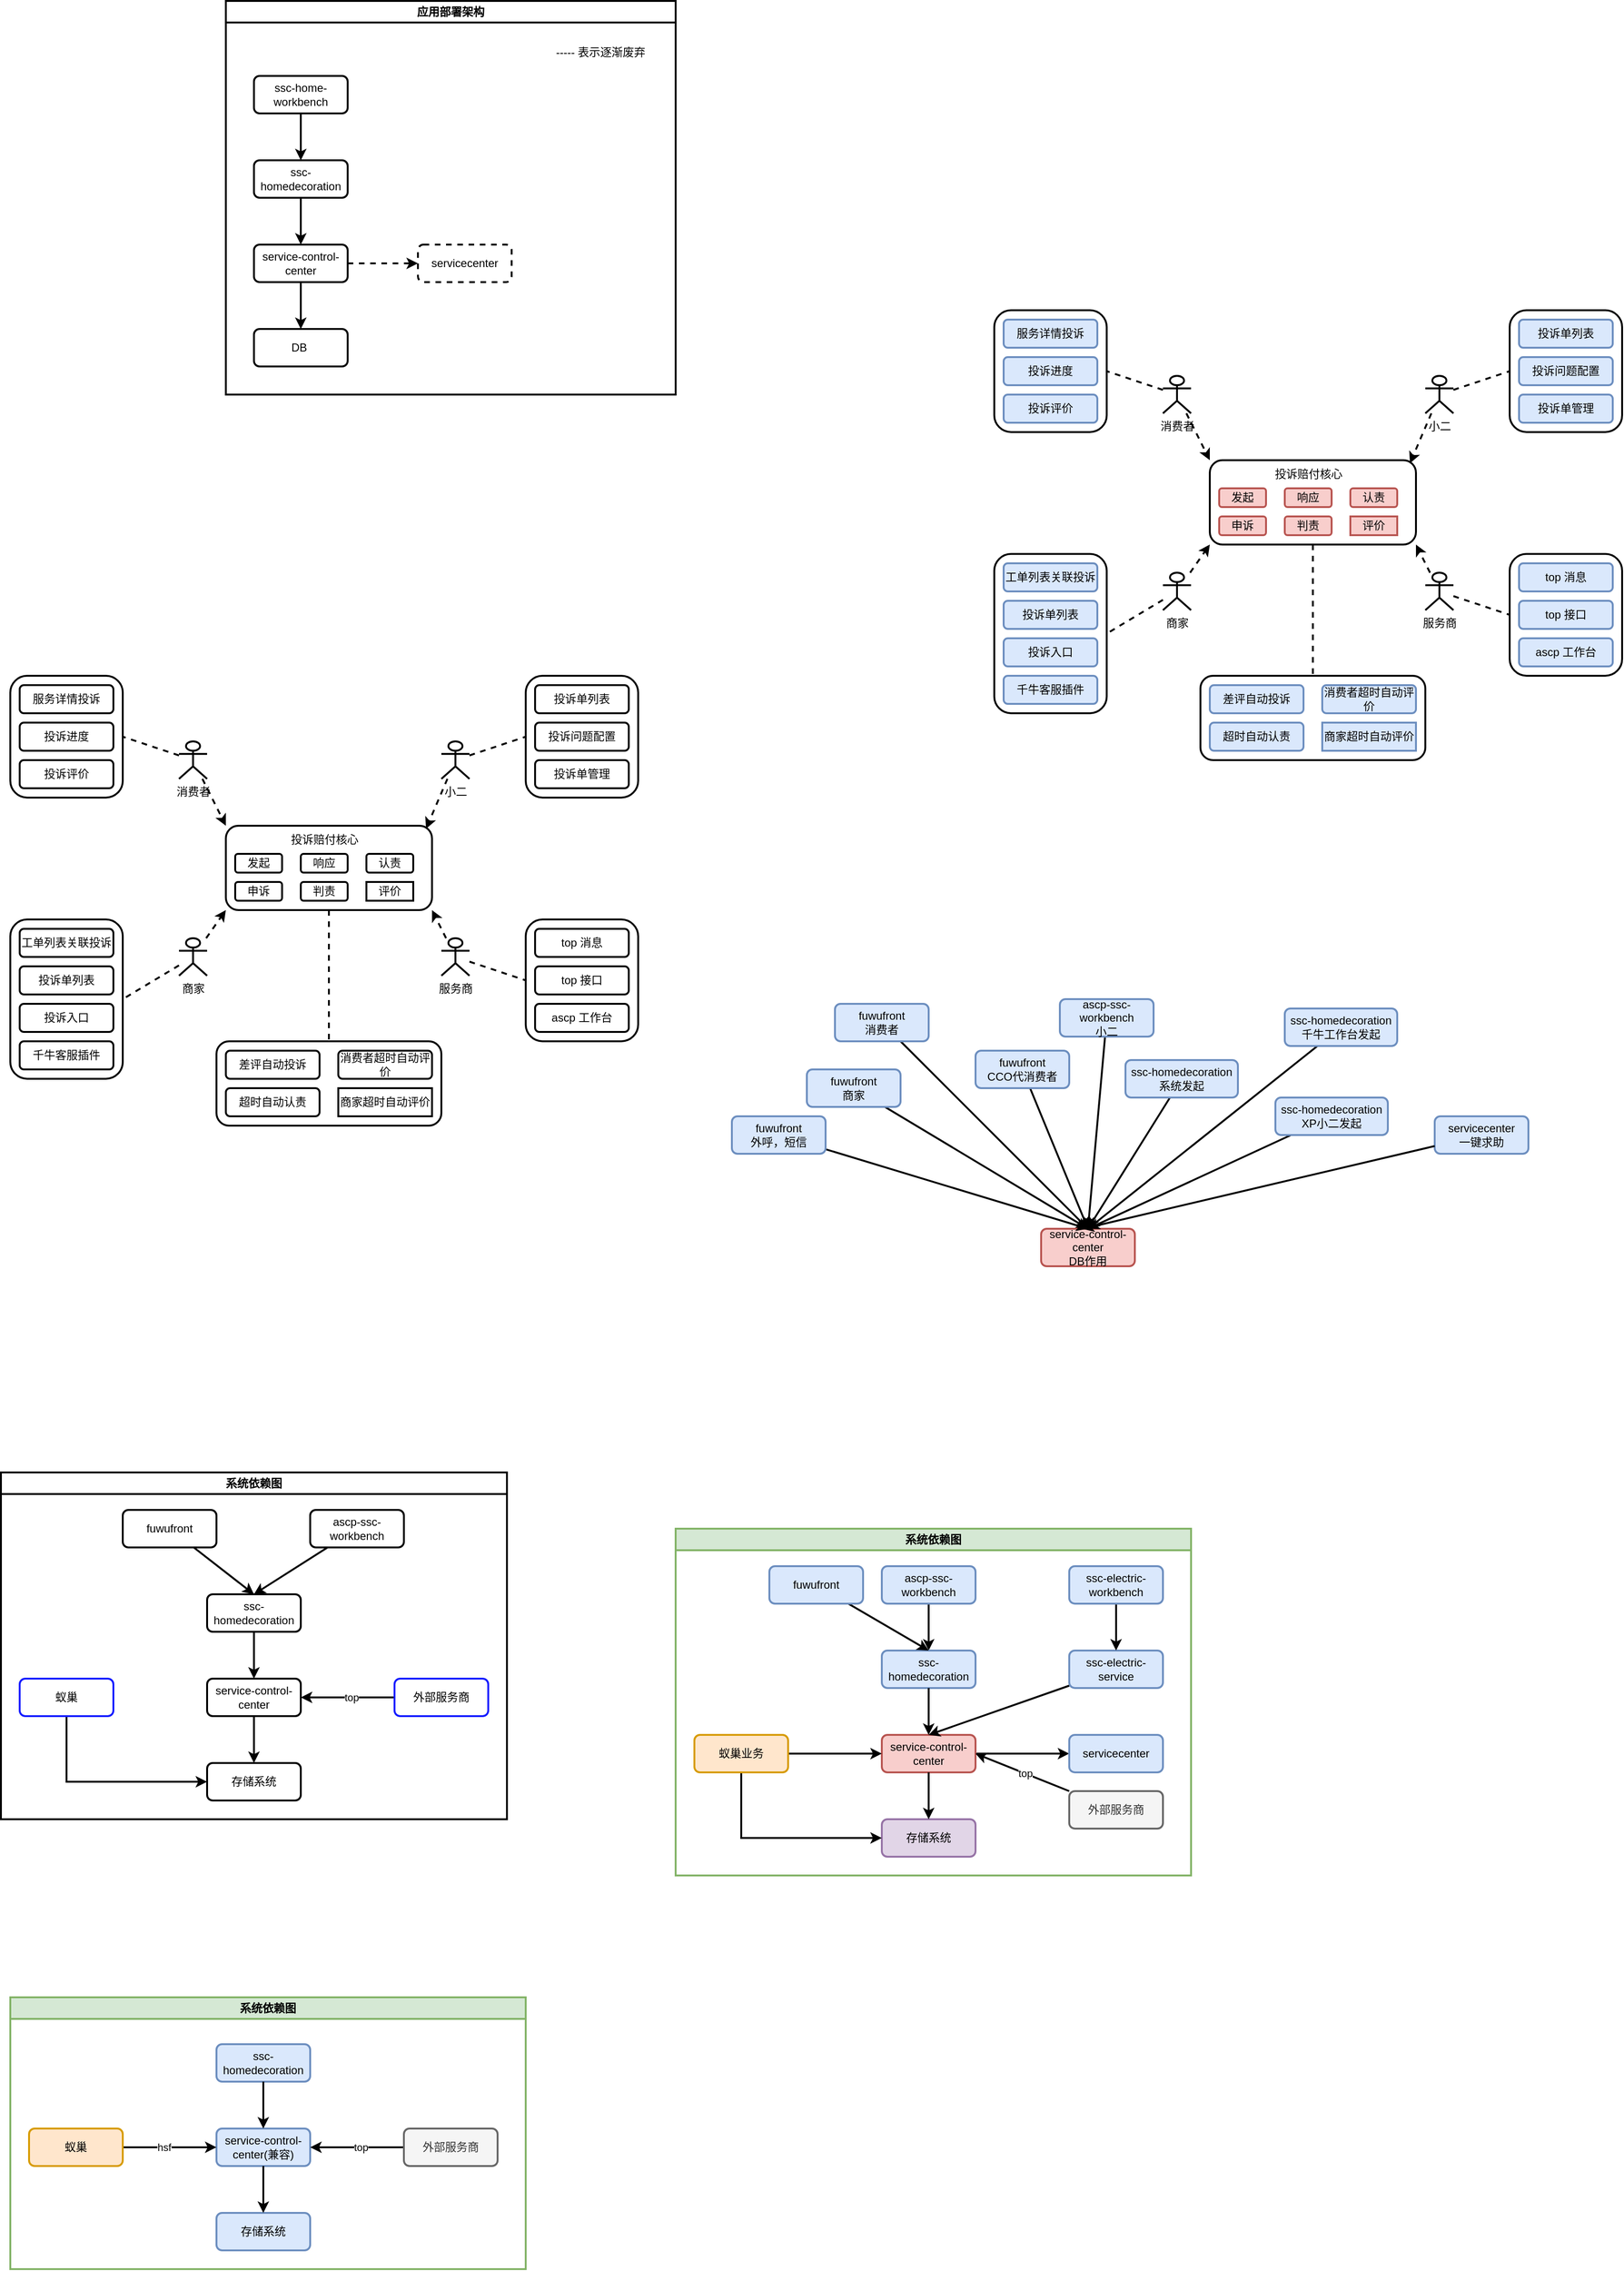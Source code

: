 <mxfile version="25.0.2">
  <diagram name="第 1 页" id="EOhsosSodKeCFRmTkLQm">
    <mxGraphModel dx="1080" dy="782" grid="1" gridSize="10" guides="1" tooltips="1" connect="1" arrows="1" fold="1" page="1" pageScale="1" pageWidth="4000" pageHeight="20000" math="0" shadow="0">
      <root>
        <mxCell id="0" />
        <mxCell id="1" parent="0" />
        <mxCell id="FLx7aFaUF3Uu00O6tHU3-2" value="应用部署架构" style="swimlane;whiteSpace=wrap;html=1;strokeWidth=2;" parent="1" vertex="1">
          <mxGeometry x="370" y="160" width="480" height="420" as="geometry" />
        </mxCell>
        <mxCell id="FLx7aFaUF3Uu00O6tHU3-4" style="edgeStyle=orthogonalEdgeStyle;rounded=0;orthogonalLoop=1;jettySize=auto;html=1;entryX=0.5;entryY=0;entryDx=0;entryDy=0;strokeWidth=2;" parent="FLx7aFaUF3Uu00O6tHU3-2" source="FLx7aFaUF3Uu00O6tHU3-1" target="FLx7aFaUF3Uu00O6tHU3-3" edge="1">
          <mxGeometry relative="1" as="geometry" />
        </mxCell>
        <mxCell id="FLx7aFaUF3Uu00O6tHU3-1" value="ssc-home-workbench" style="rounded=1;whiteSpace=wrap;html=1;strokeWidth=2;" parent="FLx7aFaUF3Uu00O6tHU3-2" vertex="1">
          <mxGeometry x="30" y="80" width="100" height="40" as="geometry" />
        </mxCell>
        <mxCell id="FLx7aFaUF3Uu00O6tHU3-6" style="edgeStyle=orthogonalEdgeStyle;rounded=0;orthogonalLoop=1;jettySize=auto;html=1;entryX=0.5;entryY=0;entryDx=0;entryDy=0;strokeWidth=2;" parent="FLx7aFaUF3Uu00O6tHU3-2" source="FLx7aFaUF3Uu00O6tHU3-3" target="FLx7aFaUF3Uu00O6tHU3-5" edge="1">
          <mxGeometry relative="1" as="geometry" />
        </mxCell>
        <mxCell id="FLx7aFaUF3Uu00O6tHU3-3" value="ssc-homedecoration" style="rounded=1;whiteSpace=wrap;html=1;strokeWidth=2;" parent="FLx7aFaUF3Uu00O6tHU3-2" vertex="1">
          <mxGeometry x="30" y="170" width="100" height="40" as="geometry" />
        </mxCell>
        <mxCell id="FLx7aFaUF3Uu00O6tHU3-9" style="edgeStyle=orthogonalEdgeStyle;rounded=0;orthogonalLoop=1;jettySize=auto;html=1;entryX=0.5;entryY=0;entryDx=0;entryDy=0;strokeWidth=2;" parent="FLx7aFaUF3Uu00O6tHU3-2" source="FLx7aFaUF3Uu00O6tHU3-5" target="FLx7aFaUF3Uu00O6tHU3-8" edge="1">
          <mxGeometry relative="1" as="geometry" />
        </mxCell>
        <mxCell id="FLx7aFaUF3Uu00O6tHU3-11" style="edgeStyle=orthogonalEdgeStyle;rounded=0;orthogonalLoop=1;jettySize=auto;html=1;entryX=0;entryY=0.5;entryDx=0;entryDy=0;strokeWidth=2;dashed=1;" parent="FLx7aFaUF3Uu00O6tHU3-2" source="FLx7aFaUF3Uu00O6tHU3-5" target="FLx7aFaUF3Uu00O6tHU3-10" edge="1">
          <mxGeometry relative="1" as="geometry" />
        </mxCell>
        <mxCell id="FLx7aFaUF3Uu00O6tHU3-5" value="service-control-center" style="rounded=1;whiteSpace=wrap;html=1;strokeWidth=2;" parent="FLx7aFaUF3Uu00O6tHU3-2" vertex="1">
          <mxGeometry x="30" y="260" width="100" height="40" as="geometry" />
        </mxCell>
        <mxCell id="FLx7aFaUF3Uu00O6tHU3-8" value="DB&amp;nbsp;" style="rounded=1;whiteSpace=wrap;html=1;strokeWidth=2;" parent="FLx7aFaUF3Uu00O6tHU3-2" vertex="1">
          <mxGeometry x="30" y="350" width="100" height="40" as="geometry" />
        </mxCell>
        <mxCell id="FLx7aFaUF3Uu00O6tHU3-10" value="servicecenter" style="rounded=1;whiteSpace=wrap;html=1;strokeWidth=2;dashed=1;" parent="FLx7aFaUF3Uu00O6tHU3-2" vertex="1">
          <mxGeometry x="205" y="260" width="100" height="40" as="geometry" />
        </mxCell>
        <mxCell id="FLx7aFaUF3Uu00O6tHU3-12" value="----- 表示逐渐废弃" style="text;html=1;strokeColor=none;fillColor=none;align=center;verticalAlign=middle;whiteSpace=wrap;rounded=0;" parent="FLx7aFaUF3Uu00O6tHU3-2" vertex="1">
          <mxGeometry x="330" y="40" width="140" height="30" as="geometry" />
        </mxCell>
        <mxCell id="FLx7aFaUF3Uu00O6tHU3-49" style="edgeStyle=none;rounded=0;orthogonalLoop=1;jettySize=auto;html=1;entryX=0.5;entryY=0;entryDx=0;entryDy=0;strokeWidth=2;dashed=1;endArrow=none;endFill=0;" parent="1" source="FLx7aFaUF3Uu00O6tHU3-14" target="FLx7aFaUF3Uu00O6tHU3-44" edge="1">
          <mxGeometry relative="1" as="geometry" />
        </mxCell>
        <mxCell id="FLx7aFaUF3Uu00O6tHU3-14" value="" style="rounded=1;whiteSpace=wrap;html=1;strokeWidth=2;" parent="1" vertex="1">
          <mxGeometry x="370" y="1040" width="220" height="90" as="geometry" />
        </mxCell>
        <mxCell id="FLx7aFaUF3Uu00O6tHU3-15" value="发起" style="rounded=1;whiteSpace=wrap;html=1;strokeWidth=2;" parent="1" vertex="1">
          <mxGeometry x="380" y="1070" width="50" height="20" as="geometry" />
        </mxCell>
        <mxCell id="FLx7aFaUF3Uu00O6tHU3-16" value="响应" style="rounded=1;whiteSpace=wrap;html=1;strokeWidth=2;" parent="1" vertex="1">
          <mxGeometry x="450" y="1070" width="50" height="20" as="geometry" />
        </mxCell>
        <mxCell id="FLx7aFaUF3Uu00O6tHU3-17" value="申诉" style="rounded=1;whiteSpace=wrap;html=1;strokeWidth=2;" parent="1" vertex="1">
          <mxGeometry x="380" y="1100" width="50" height="20" as="geometry" />
        </mxCell>
        <mxCell id="FLx7aFaUF3Uu00O6tHU3-18" value="认责" style="rounded=1;whiteSpace=wrap;html=1;strokeWidth=2;" parent="1" vertex="1">
          <mxGeometry x="520" y="1070" width="50" height="20" as="geometry" />
        </mxCell>
        <mxCell id="FLx7aFaUF3Uu00O6tHU3-20" value="判责" style="rounded=1;whiteSpace=wrap;html=1;strokeWidth=2;" parent="1" vertex="1">
          <mxGeometry x="450" y="1100" width="50" height="20" as="geometry" />
        </mxCell>
        <mxCell id="FLx7aFaUF3Uu00O6tHU3-21" value="评价" style="rounded=1;whiteSpace=wrap;html=1;strokeWidth=2;arcSize=0;" parent="1" vertex="1">
          <mxGeometry x="520" y="1100" width="50" height="20" as="geometry" />
        </mxCell>
        <mxCell id="FLx7aFaUF3Uu00O6tHU3-31" style="edgeStyle=none;rounded=0;orthogonalLoop=1;jettySize=auto;html=1;entryX=0.971;entryY=0.036;entryDx=0;entryDy=0;entryPerimeter=0;dashed=1;strokeWidth=2;" parent="1" source="FLx7aFaUF3Uu00O6tHU3-22" target="FLx7aFaUF3Uu00O6tHU3-14" edge="1">
          <mxGeometry relative="1" as="geometry" />
        </mxCell>
        <mxCell id="FLx7aFaUF3Uu00O6tHU3-65" style="edgeStyle=none;rounded=0;orthogonalLoop=1;jettySize=auto;html=1;entryX=0;entryY=0.5;entryDx=0;entryDy=0;dashed=1;strokeWidth=2;endArrow=none;endFill=0;" parent="1" source="FLx7aFaUF3Uu00O6tHU3-22" target="FLx7aFaUF3Uu00O6tHU3-50" edge="1">
          <mxGeometry relative="1" as="geometry" />
        </mxCell>
        <mxCell id="FLx7aFaUF3Uu00O6tHU3-22" value="小二" style="shape=umlActor;verticalLabelPosition=bottom;verticalAlign=top;html=1;outlineConnect=0;strokeWidth=2;" parent="1" vertex="1">
          <mxGeometry x="600" y="950" width="30" height="40" as="geometry" />
        </mxCell>
        <mxCell id="FLx7aFaUF3Uu00O6tHU3-30" style="rounded=0;orthogonalLoop=1;jettySize=auto;html=1;entryX=0;entryY=0;entryDx=0;entryDy=0;dashed=1;strokeWidth=2;" parent="1" source="FLx7aFaUF3Uu00O6tHU3-23" target="FLx7aFaUF3Uu00O6tHU3-14" edge="1">
          <mxGeometry relative="1" as="geometry" />
        </mxCell>
        <mxCell id="FLx7aFaUF3Uu00O6tHU3-72" style="edgeStyle=none;rounded=0;orthogonalLoop=1;jettySize=auto;html=1;entryX=1;entryY=0.5;entryDx=0;entryDy=0;dashed=1;strokeWidth=2;endArrow=none;endFill=0;" parent="1" source="FLx7aFaUF3Uu00O6tHU3-23" target="FLx7aFaUF3Uu00O6tHU3-68" edge="1">
          <mxGeometry relative="1" as="geometry" />
        </mxCell>
        <mxCell id="FLx7aFaUF3Uu00O6tHU3-23" value="消费者" style="shape=umlActor;verticalLabelPosition=bottom;verticalAlign=top;html=1;outlineConnect=0;strokeWidth=2;" parent="1" vertex="1">
          <mxGeometry x="320" y="950" width="30" height="40" as="geometry" />
        </mxCell>
        <mxCell id="FLx7aFaUF3Uu00O6tHU3-32" style="edgeStyle=none;rounded=0;orthogonalLoop=1;jettySize=auto;html=1;entryX=0;entryY=1;entryDx=0;entryDy=0;dashed=1;strokeWidth=2;" parent="1" source="FLx7aFaUF3Uu00O6tHU3-24" target="FLx7aFaUF3Uu00O6tHU3-14" edge="1">
          <mxGeometry relative="1" as="geometry" />
        </mxCell>
        <mxCell id="FLx7aFaUF3Uu00O6tHU3-66" style="edgeStyle=none;rounded=0;orthogonalLoop=1;jettySize=auto;html=1;entryX=1;entryY=0.5;entryDx=0;entryDy=0;dashed=1;strokeWidth=2;endArrow=none;endFill=0;" parent="1" source="FLx7aFaUF3Uu00O6tHU3-24" target="FLx7aFaUF3Uu00O6tHU3-55" edge="1">
          <mxGeometry relative="1" as="geometry" />
        </mxCell>
        <mxCell id="FLx7aFaUF3Uu00O6tHU3-24" value="商家" style="shape=umlActor;verticalLabelPosition=bottom;verticalAlign=top;html=1;outlineConnect=0;strokeWidth=2;" parent="1" vertex="1">
          <mxGeometry x="320" y="1160" width="30" height="40" as="geometry" />
        </mxCell>
        <mxCell id="FLx7aFaUF3Uu00O6tHU3-33" style="edgeStyle=none;rounded=0;orthogonalLoop=1;jettySize=auto;html=1;entryX=1;entryY=1;entryDx=0;entryDy=0;dashed=1;strokeWidth=2;" parent="1" source="FLx7aFaUF3Uu00O6tHU3-25" target="FLx7aFaUF3Uu00O6tHU3-14" edge="1">
          <mxGeometry relative="1" as="geometry" />
        </mxCell>
        <mxCell id="FLx7aFaUF3Uu00O6tHU3-64" style="edgeStyle=none;rounded=0;orthogonalLoop=1;jettySize=auto;html=1;entryX=0;entryY=0.5;entryDx=0;entryDy=0;dashed=1;strokeWidth=2;endArrow=none;endFill=0;" parent="1" source="FLx7aFaUF3Uu00O6tHU3-25" target="FLx7aFaUF3Uu00O6tHU3-60" edge="1">
          <mxGeometry relative="1" as="geometry" />
        </mxCell>
        <mxCell id="FLx7aFaUF3Uu00O6tHU3-25" value="服务商" style="shape=umlActor;verticalLabelPosition=bottom;verticalAlign=top;html=1;outlineConnect=0;strokeWidth=2;" parent="1" vertex="1">
          <mxGeometry x="600" y="1160" width="30" height="40" as="geometry" />
        </mxCell>
        <mxCell id="FLx7aFaUF3Uu00O6tHU3-42" style="edgeStyle=none;rounded=0;orthogonalLoop=1;jettySize=auto;html=1;exitX=0.75;exitY=1;exitDx=0;exitDy=0;strokeWidth=2;" parent="1" source="FLx7aFaUF3Uu00O6tHU3-20" target="FLx7aFaUF3Uu00O6tHU3-20" edge="1">
          <mxGeometry relative="1" as="geometry" />
        </mxCell>
        <mxCell id="FLx7aFaUF3Uu00O6tHU3-44" value="" style="rounded=1;whiteSpace=wrap;html=1;strokeWidth=2;" parent="1" vertex="1">
          <mxGeometry x="360" y="1270" width="240" height="90" as="geometry" />
        </mxCell>
        <mxCell id="FLx7aFaUF3Uu00O6tHU3-45" value="差评自动投诉" style="rounded=1;whiteSpace=wrap;html=1;strokeWidth=2;" parent="1" vertex="1">
          <mxGeometry x="370" y="1280" width="100" height="30" as="geometry" />
        </mxCell>
        <mxCell id="FLx7aFaUF3Uu00O6tHU3-46" value="超时自动认责" style="rounded=1;whiteSpace=wrap;html=1;strokeWidth=2;" parent="1" vertex="1">
          <mxGeometry x="370" y="1320" width="100" height="30" as="geometry" />
        </mxCell>
        <mxCell id="FLx7aFaUF3Uu00O6tHU3-47" value="消费者超时自动评价" style="rounded=1;whiteSpace=wrap;html=1;strokeWidth=2;" parent="1" vertex="1">
          <mxGeometry x="490" y="1280" width="100" height="30" as="geometry" />
        </mxCell>
        <mxCell id="FLx7aFaUF3Uu00O6tHU3-48" value="商家超时自动评价" style="rounded=1;whiteSpace=wrap;html=1;strokeWidth=2;arcSize=0;" parent="1" vertex="1">
          <mxGeometry x="490" y="1320" width="100" height="30" as="geometry" />
        </mxCell>
        <mxCell id="FLx7aFaUF3Uu00O6tHU3-50" value="" style="rounded=1;whiteSpace=wrap;html=1;strokeWidth=2;" parent="1" vertex="1">
          <mxGeometry x="690" y="880" width="120" height="130" as="geometry" />
        </mxCell>
        <mxCell id="FLx7aFaUF3Uu00O6tHU3-52" value="投诉单列表" style="rounded=1;whiteSpace=wrap;html=1;strokeWidth=2;" parent="1" vertex="1">
          <mxGeometry x="700" y="890" width="100" height="30" as="geometry" />
        </mxCell>
        <mxCell id="FLx7aFaUF3Uu00O6tHU3-53" value="投诉单管理" style="rounded=1;whiteSpace=wrap;html=1;strokeWidth=2;" parent="1" vertex="1">
          <mxGeometry x="700" y="970" width="100" height="30" as="geometry" />
        </mxCell>
        <mxCell id="FLx7aFaUF3Uu00O6tHU3-54" value="投诉问题配置" style="rounded=1;whiteSpace=wrap;html=1;strokeWidth=2;" parent="1" vertex="1">
          <mxGeometry x="700" y="930" width="100" height="30" as="geometry" />
        </mxCell>
        <mxCell id="FLx7aFaUF3Uu00O6tHU3-55" value="" style="rounded=1;whiteSpace=wrap;html=1;strokeWidth=2;" parent="1" vertex="1">
          <mxGeometry x="140" y="1140" width="120" height="170" as="geometry" />
        </mxCell>
        <mxCell id="FLx7aFaUF3Uu00O6tHU3-56" value="工单列表关联投诉" style="rounded=1;whiteSpace=wrap;html=1;strokeWidth=2;" parent="1" vertex="1">
          <mxGeometry x="150" y="1150" width="100" height="30" as="geometry" />
        </mxCell>
        <mxCell id="FLx7aFaUF3Uu00O6tHU3-57" value="投诉单列表" style="rounded=1;whiteSpace=wrap;html=1;strokeWidth=2;" parent="1" vertex="1">
          <mxGeometry x="150" y="1190" width="100" height="30" as="geometry" />
        </mxCell>
        <mxCell id="FLx7aFaUF3Uu00O6tHU3-58" value="投诉入口" style="rounded=1;whiteSpace=wrap;html=1;strokeWidth=2;" parent="1" vertex="1">
          <mxGeometry x="150" y="1230" width="100" height="30" as="geometry" />
        </mxCell>
        <mxCell id="FLx7aFaUF3Uu00O6tHU3-60" value="" style="rounded=1;whiteSpace=wrap;html=1;strokeWidth=2;" parent="1" vertex="1">
          <mxGeometry x="690" y="1140" width="120" height="130" as="geometry" />
        </mxCell>
        <mxCell id="FLx7aFaUF3Uu00O6tHU3-61" value="top 消息" style="rounded=1;whiteSpace=wrap;html=1;strokeWidth=2;" parent="1" vertex="1">
          <mxGeometry x="700" y="1150" width="100" height="30" as="geometry" />
        </mxCell>
        <mxCell id="FLx7aFaUF3Uu00O6tHU3-62" value="top 接口" style="rounded=1;whiteSpace=wrap;html=1;strokeWidth=2;" parent="1" vertex="1">
          <mxGeometry x="700" y="1190" width="100" height="30" as="geometry" />
        </mxCell>
        <mxCell id="FLx7aFaUF3Uu00O6tHU3-63" value="ascp 工作台" style="rounded=1;whiteSpace=wrap;html=1;strokeWidth=2;" parent="1" vertex="1">
          <mxGeometry x="700" y="1230" width="100" height="30" as="geometry" />
        </mxCell>
        <mxCell id="FLx7aFaUF3Uu00O6tHU3-68" value="" style="rounded=1;whiteSpace=wrap;html=1;strokeWidth=2;" parent="1" vertex="1">
          <mxGeometry x="140" y="880" width="120" height="130" as="geometry" />
        </mxCell>
        <mxCell id="FLx7aFaUF3Uu00O6tHU3-69" value="服务详情投诉" style="rounded=1;whiteSpace=wrap;html=1;strokeWidth=2;" parent="1" vertex="1">
          <mxGeometry x="150" y="890" width="100" height="30" as="geometry" />
        </mxCell>
        <mxCell id="FLx7aFaUF3Uu00O6tHU3-70" value="投诉进度" style="rounded=1;whiteSpace=wrap;html=1;strokeWidth=2;" parent="1" vertex="1">
          <mxGeometry x="150" y="930" width="100" height="30" as="geometry" />
        </mxCell>
        <mxCell id="FLx7aFaUF3Uu00O6tHU3-71" value="投诉评价" style="rounded=1;whiteSpace=wrap;html=1;strokeWidth=2;" parent="1" vertex="1">
          <mxGeometry x="150" y="970" width="100" height="30" as="geometry" />
        </mxCell>
        <mxCell id="FLx7aFaUF3Uu00O6tHU3-73" value="千牛客服插件" style="rounded=1;whiteSpace=wrap;html=1;strokeWidth=2;" parent="1" vertex="1">
          <mxGeometry x="150" y="1270" width="100" height="30" as="geometry" />
        </mxCell>
        <mxCell id="FLx7aFaUF3Uu00O6tHU3-82" value="投诉赔付核心" style="text;html=1;strokeColor=none;fillColor=none;align=center;verticalAlign=middle;whiteSpace=wrap;rounded=0;" parent="1" vertex="1">
          <mxGeometry x="432.5" y="1040" width="85" height="30" as="geometry" />
        </mxCell>
        <mxCell id="FLx7aFaUF3Uu00O6tHU3-109" value="系统依赖图" style="swimlane;whiteSpace=wrap;html=1;strokeColor=#82b366;strokeWidth=2;fillColor=#d5e8d4;" parent="1" vertex="1">
          <mxGeometry x="140" y="2290" width="550" height="290" as="geometry" />
        </mxCell>
        <mxCell id="FLx7aFaUF3Uu00O6tHU3-86" value="ssc-homedecoration" style="rounded=1;whiteSpace=wrap;html=1;strokeWidth=2;fillColor=#dae8fc;strokeColor=#6c8ebf;" parent="FLx7aFaUF3Uu00O6tHU3-109" vertex="1">
          <mxGeometry x="220" y="50" width="100" height="40" as="geometry" />
        </mxCell>
        <mxCell id="FLx7aFaUF3Uu00O6tHU3-88" value="service-control-center(兼容)" style="rounded=1;whiteSpace=wrap;html=1;strokeWidth=2;fillColor=#dae8fc;strokeColor=#6c8ebf;" parent="FLx7aFaUF3Uu00O6tHU3-109" vertex="1">
          <mxGeometry x="220" y="140" width="100" height="40" as="geometry" />
        </mxCell>
        <mxCell id="FLx7aFaUF3Uu00O6tHU3-85" style="edgeStyle=orthogonalEdgeStyle;rounded=0;orthogonalLoop=1;jettySize=auto;html=1;entryX=0.5;entryY=0;entryDx=0;entryDy=0;strokeWidth=2;fillColor=#dae8fc;strokeColor=#000000;" parent="FLx7aFaUF3Uu00O6tHU3-109" source="FLx7aFaUF3Uu00O6tHU3-86" target="FLx7aFaUF3Uu00O6tHU3-88" edge="1">
          <mxGeometry relative="1" as="geometry" />
        </mxCell>
        <mxCell id="FLx7aFaUF3Uu00O6tHU3-89" value="存储系统" style="rounded=1;whiteSpace=wrap;html=1;strokeWidth=2;fillColor=#dae8fc;strokeColor=#6c8ebf;" parent="FLx7aFaUF3Uu00O6tHU3-109" vertex="1">
          <mxGeometry x="220" y="230" width="100" height="40" as="geometry" />
        </mxCell>
        <mxCell id="FLx7aFaUF3Uu00O6tHU3-87" style="edgeStyle=orthogonalEdgeStyle;rounded=0;orthogonalLoop=1;jettySize=auto;html=1;entryX=0.5;entryY=0;entryDx=0;entryDy=0;strokeWidth=2;fillColor=#dae8fc;strokeColor=#000000;" parent="FLx7aFaUF3Uu00O6tHU3-109" source="FLx7aFaUF3Uu00O6tHU3-88" target="FLx7aFaUF3Uu00O6tHU3-89" edge="1">
          <mxGeometry relative="1" as="geometry" />
        </mxCell>
        <mxCell id="FLx7aFaUF3Uu00O6tHU3-91" style="edgeStyle=none;rounded=0;orthogonalLoop=1;jettySize=auto;html=1;entryX=1;entryY=0.5;entryDx=0;entryDy=0;strokeWidth=2;endArrow=classic;endFill=1;" parent="FLx7aFaUF3Uu00O6tHU3-109" source="FLx7aFaUF3Uu00O6tHU3-90" target="FLx7aFaUF3Uu00O6tHU3-88" edge="1">
          <mxGeometry relative="1" as="geometry" />
        </mxCell>
        <mxCell id="FLx7aFaUF3Uu00O6tHU3-93" value="top" style="edgeLabel;html=1;align=center;verticalAlign=middle;resizable=0;points=[];" parent="FLx7aFaUF3Uu00O6tHU3-91" vertex="1" connectable="0">
          <mxGeometry x="-0.066" relative="1" as="geometry">
            <mxPoint as="offset" />
          </mxGeometry>
        </mxCell>
        <mxCell id="FLx7aFaUF3Uu00O6tHU3-90" value="外部服务商" style="rounded=1;whiteSpace=wrap;html=1;strokeWidth=2;fillColor=#f5f5f5;strokeColor=#666666;fontColor=#333333;" parent="FLx7aFaUF3Uu00O6tHU3-109" vertex="1">
          <mxGeometry x="420" y="140" width="100" height="40" as="geometry" />
        </mxCell>
        <mxCell id="FLx7aFaUF3Uu00O6tHU3-94" style="edgeStyle=none;rounded=0;orthogonalLoop=1;jettySize=auto;html=1;entryX=0;entryY=0.5;entryDx=0;entryDy=0;strokeWidth=2;endArrow=classic;endFill=1;" parent="FLx7aFaUF3Uu00O6tHU3-109" source="FLx7aFaUF3Uu00O6tHU3-92" target="FLx7aFaUF3Uu00O6tHU3-88" edge="1">
          <mxGeometry relative="1" as="geometry" />
        </mxCell>
        <mxCell id="FLx7aFaUF3Uu00O6tHU3-95" value="hsf" style="edgeLabel;html=1;align=center;verticalAlign=middle;resizable=0;points=[];" parent="FLx7aFaUF3Uu00O6tHU3-94" vertex="1" connectable="0">
          <mxGeometry x="-0.257" relative="1" as="geometry">
            <mxPoint x="7" as="offset" />
          </mxGeometry>
        </mxCell>
        <mxCell id="FLx7aFaUF3Uu00O6tHU3-92" value="蚁巢" style="rounded=1;whiteSpace=wrap;html=1;strokeWidth=2;fillColor=#ffe6cc;strokeColor=#d79b00;" parent="FLx7aFaUF3Uu00O6tHU3-109" vertex="1">
          <mxGeometry x="20" y="140" width="100" height="40" as="geometry" />
        </mxCell>
        <mxCell id="FLx7aFaUF3Uu00O6tHU3-110" value="系统依赖图" style="swimlane;whiteSpace=wrap;html=1;strokeWidth=2;strokeColor=#000000;fillColor=default;" parent="1" vertex="1">
          <mxGeometry x="130" y="1730" width="540" height="370" as="geometry" />
        </mxCell>
        <mxCell id="FLx7aFaUF3Uu00O6tHU3-115" style="edgeStyle=none;rounded=0;orthogonalLoop=1;jettySize=auto;html=1;entryX=0.5;entryY=0;entryDx=0;entryDy=0;strokeWidth=2;endArrow=classic;endFill=1;" parent="FLx7aFaUF3Uu00O6tHU3-110" source="FLx7aFaUF3Uu00O6tHU3-97" target="FLx7aFaUF3Uu00O6tHU3-99" edge="1">
          <mxGeometry relative="1" as="geometry" />
        </mxCell>
        <mxCell id="FLx7aFaUF3Uu00O6tHU3-97" value="ascp-ssc-workbench" style="rounded=1;whiteSpace=wrap;html=1;strokeWidth=2;" parent="FLx7aFaUF3Uu00O6tHU3-110" vertex="1">
          <mxGeometry x="330" y="40" width="100" height="40" as="geometry" />
        </mxCell>
        <mxCell id="FLx7aFaUF3Uu00O6tHU3-99" value="ssc-homedecoration" style="rounded=1;whiteSpace=wrap;html=1;strokeWidth=2;" parent="FLx7aFaUF3Uu00O6tHU3-110" vertex="1">
          <mxGeometry x="220" y="130" width="100" height="40" as="geometry" />
        </mxCell>
        <mxCell id="FLx7aFaUF3Uu00O6tHU3-101" value="service-control-center" style="rounded=1;whiteSpace=wrap;html=1;strokeWidth=2;" parent="FLx7aFaUF3Uu00O6tHU3-110" vertex="1">
          <mxGeometry x="220" y="220" width="100" height="40" as="geometry" />
        </mxCell>
        <mxCell id="FLx7aFaUF3Uu00O6tHU3-98" style="edgeStyle=orthogonalEdgeStyle;rounded=0;orthogonalLoop=1;jettySize=auto;html=1;entryX=0.5;entryY=0;entryDx=0;entryDy=0;strokeWidth=2;" parent="FLx7aFaUF3Uu00O6tHU3-110" source="FLx7aFaUF3Uu00O6tHU3-99" target="FLx7aFaUF3Uu00O6tHU3-101" edge="1">
          <mxGeometry relative="1" as="geometry" />
        </mxCell>
        <mxCell id="FLx7aFaUF3Uu00O6tHU3-102" value="存储系统" style="rounded=1;whiteSpace=wrap;html=1;strokeWidth=2;" parent="FLx7aFaUF3Uu00O6tHU3-110" vertex="1">
          <mxGeometry x="220" y="310" width="100" height="40" as="geometry" />
        </mxCell>
        <mxCell id="FLx7aFaUF3Uu00O6tHU3-100" style="edgeStyle=orthogonalEdgeStyle;rounded=0;orthogonalLoop=1;jettySize=auto;html=1;entryX=0.5;entryY=0;entryDx=0;entryDy=0;strokeWidth=2;" parent="FLx7aFaUF3Uu00O6tHU3-110" source="FLx7aFaUF3Uu00O6tHU3-101" target="FLx7aFaUF3Uu00O6tHU3-102" edge="1">
          <mxGeometry relative="1" as="geometry" />
        </mxCell>
        <mxCell id="FLx7aFaUF3Uu00O6tHU3-103" style="edgeStyle=none;rounded=0;orthogonalLoop=1;jettySize=auto;html=1;entryX=1;entryY=0.5;entryDx=0;entryDy=0;strokeWidth=2;endArrow=classic;endFill=1;" parent="FLx7aFaUF3Uu00O6tHU3-110" source="FLx7aFaUF3Uu00O6tHU3-105" target="FLx7aFaUF3Uu00O6tHU3-101" edge="1">
          <mxGeometry relative="1" as="geometry" />
        </mxCell>
        <mxCell id="FLx7aFaUF3Uu00O6tHU3-104" value="top" style="edgeLabel;html=1;align=center;verticalAlign=middle;resizable=0;points=[];" parent="FLx7aFaUF3Uu00O6tHU3-103" vertex="1" connectable="0">
          <mxGeometry x="-0.066" relative="1" as="geometry">
            <mxPoint as="offset" />
          </mxGeometry>
        </mxCell>
        <mxCell id="FLx7aFaUF3Uu00O6tHU3-105" value="外部服务商" style="rounded=1;whiteSpace=wrap;html=1;strokeWidth=2;fillColor=default;strokeColor=#141CFF;" parent="FLx7aFaUF3Uu00O6tHU3-110" vertex="1">
          <mxGeometry x="420" y="220" width="100" height="40" as="geometry" />
        </mxCell>
        <mxCell id="FLx7aFaUF3Uu00O6tHU3-116" style="edgeStyle=orthogonalEdgeStyle;rounded=0;orthogonalLoop=1;jettySize=auto;html=1;entryX=0;entryY=0.5;entryDx=0;entryDy=0;strokeWidth=2;endArrow=classic;endFill=1;" parent="FLx7aFaUF3Uu00O6tHU3-110" source="FLx7aFaUF3Uu00O6tHU3-108" target="FLx7aFaUF3Uu00O6tHU3-102" edge="1">
          <mxGeometry relative="1" as="geometry">
            <Array as="points">
              <mxPoint x="70" y="330" />
            </Array>
          </mxGeometry>
        </mxCell>
        <mxCell id="FLx7aFaUF3Uu00O6tHU3-108" value="蚁巢" style="rounded=1;whiteSpace=wrap;html=1;strokeWidth=2;fillColor=default;strokeColor=#141CFF;" parent="FLx7aFaUF3Uu00O6tHU3-110" vertex="1">
          <mxGeometry x="20" y="220" width="100" height="40" as="geometry" />
        </mxCell>
        <mxCell id="FLx7aFaUF3Uu00O6tHU3-114" style="edgeStyle=none;rounded=0;orthogonalLoop=1;jettySize=auto;html=1;entryX=0.5;entryY=0;entryDx=0;entryDy=0;strokeWidth=2;endArrow=classic;endFill=1;" parent="FLx7aFaUF3Uu00O6tHU3-110" source="FLx7aFaUF3Uu00O6tHU3-112" target="FLx7aFaUF3Uu00O6tHU3-99" edge="1">
          <mxGeometry relative="1" as="geometry" />
        </mxCell>
        <mxCell id="FLx7aFaUF3Uu00O6tHU3-112" value="fuwufront" style="rounded=1;whiteSpace=wrap;html=1;strokeWidth=2;" parent="FLx7aFaUF3Uu00O6tHU3-110" vertex="1">
          <mxGeometry x="130" y="40" width="100" height="40" as="geometry" />
        </mxCell>
        <mxCell id="_OzPDyUF81ez5zTqAgLw-1" value="系统依赖图" style="swimlane;whiteSpace=wrap;html=1;strokeWidth=2;strokeColor=#82b366;fillColor=#d5e8d4;" vertex="1" parent="1">
          <mxGeometry x="850" y="1790" width="550" height="370" as="geometry" />
        </mxCell>
        <mxCell id="_OzPDyUF81ez5zTqAgLw-2" style="edgeStyle=none;rounded=0;orthogonalLoop=1;jettySize=auto;html=1;entryX=0.5;entryY=0;entryDx=0;entryDy=0;strokeWidth=2;endArrow=classic;endFill=1;" edge="1" parent="_OzPDyUF81ez5zTqAgLw-1" source="_OzPDyUF81ez5zTqAgLw-3" target="_OzPDyUF81ez5zTqAgLw-4">
          <mxGeometry relative="1" as="geometry" />
        </mxCell>
        <mxCell id="_OzPDyUF81ez5zTqAgLw-3" value="ascp-ssc-workbench" style="rounded=1;whiteSpace=wrap;html=1;strokeWidth=2;fillColor=#dae8fc;strokeColor=#6c8ebf;" vertex="1" parent="_OzPDyUF81ez5zTqAgLw-1">
          <mxGeometry x="220" y="40" width="100" height="40" as="geometry" />
        </mxCell>
        <mxCell id="_OzPDyUF81ez5zTqAgLw-4" value="ssc-homedecoration" style="rounded=1;whiteSpace=wrap;html=1;strokeWidth=2;fillColor=#dae8fc;strokeColor=#6c8ebf;" vertex="1" parent="_OzPDyUF81ez5zTqAgLw-1">
          <mxGeometry x="220" y="130" width="100" height="40" as="geometry" />
        </mxCell>
        <mxCell id="_OzPDyUF81ez5zTqAgLw-42" style="edgeStyle=none;shape=connector;rounded=0;orthogonalLoop=1;jettySize=auto;html=1;entryX=0;entryY=0.5;entryDx=0;entryDy=0;strokeColor=default;strokeWidth=2;align=center;verticalAlign=middle;fontFamily=Helvetica;fontSize=11;fontColor=default;labelBackgroundColor=default;endArrow=classic;" edge="1" parent="_OzPDyUF81ez5zTqAgLw-1" source="_OzPDyUF81ez5zTqAgLw-5" target="_OzPDyUF81ez5zTqAgLw-37">
          <mxGeometry relative="1" as="geometry" />
        </mxCell>
        <mxCell id="_OzPDyUF81ez5zTqAgLw-5" value="service-control-center" style="rounded=1;whiteSpace=wrap;html=1;strokeWidth=2;fillColor=#f8cecc;strokeColor=#b85450;" vertex="1" parent="_OzPDyUF81ez5zTqAgLw-1">
          <mxGeometry x="220" y="220" width="100" height="40" as="geometry" />
        </mxCell>
        <mxCell id="_OzPDyUF81ez5zTqAgLw-6" style="edgeStyle=orthogonalEdgeStyle;rounded=0;orthogonalLoop=1;jettySize=auto;html=1;entryX=0.5;entryY=0;entryDx=0;entryDy=0;strokeWidth=2;" edge="1" parent="_OzPDyUF81ez5zTqAgLw-1" source="_OzPDyUF81ez5zTqAgLw-4" target="_OzPDyUF81ez5zTqAgLw-5">
          <mxGeometry relative="1" as="geometry" />
        </mxCell>
        <mxCell id="_OzPDyUF81ez5zTqAgLw-7" value="存储系统" style="rounded=1;whiteSpace=wrap;html=1;strokeWidth=2;fillColor=#e1d5e7;strokeColor=#9673a6;" vertex="1" parent="_OzPDyUF81ez5zTqAgLw-1">
          <mxGeometry x="220" y="310" width="100" height="40" as="geometry" />
        </mxCell>
        <mxCell id="_OzPDyUF81ez5zTqAgLw-8" style="edgeStyle=orthogonalEdgeStyle;rounded=0;orthogonalLoop=1;jettySize=auto;html=1;entryX=0.5;entryY=0;entryDx=0;entryDy=0;strokeWidth=2;" edge="1" parent="_OzPDyUF81ez5zTqAgLw-1" source="_OzPDyUF81ez5zTqAgLw-5" target="_OzPDyUF81ez5zTqAgLw-7">
          <mxGeometry relative="1" as="geometry" />
        </mxCell>
        <mxCell id="_OzPDyUF81ez5zTqAgLw-9" style="edgeStyle=none;rounded=0;orthogonalLoop=1;jettySize=auto;html=1;entryX=1;entryY=0.5;entryDx=0;entryDy=0;strokeWidth=2;endArrow=classic;endFill=1;" edge="1" parent="_OzPDyUF81ez5zTqAgLw-1" source="_OzPDyUF81ez5zTqAgLw-11" target="_OzPDyUF81ez5zTqAgLw-5">
          <mxGeometry relative="1" as="geometry" />
        </mxCell>
        <mxCell id="_OzPDyUF81ez5zTqAgLw-10" value="top" style="edgeLabel;html=1;align=center;verticalAlign=middle;resizable=0;points=[];" vertex="1" connectable="0" parent="_OzPDyUF81ez5zTqAgLw-9">
          <mxGeometry x="-0.066" relative="1" as="geometry">
            <mxPoint as="offset" />
          </mxGeometry>
        </mxCell>
        <mxCell id="_OzPDyUF81ez5zTqAgLw-11" value="外部服务商" style="rounded=1;whiteSpace=wrap;html=1;strokeWidth=2;fillColor=#f5f5f5;strokeColor=#666666;fontColor=#333333;" vertex="1" parent="_OzPDyUF81ez5zTqAgLw-1">
          <mxGeometry x="420" y="280" width="100" height="40" as="geometry" />
        </mxCell>
        <mxCell id="_OzPDyUF81ez5zTqAgLw-12" style="edgeStyle=orthogonalEdgeStyle;rounded=0;orthogonalLoop=1;jettySize=auto;html=1;entryX=0;entryY=0.5;entryDx=0;entryDy=0;strokeWidth=2;endArrow=classic;endFill=1;" edge="1" parent="_OzPDyUF81ez5zTqAgLw-1" source="_OzPDyUF81ez5zTqAgLw-13" target="_OzPDyUF81ez5zTqAgLw-7">
          <mxGeometry relative="1" as="geometry">
            <Array as="points">
              <mxPoint x="70" y="330" />
            </Array>
          </mxGeometry>
        </mxCell>
        <mxCell id="_OzPDyUF81ez5zTqAgLw-39" style="edgeStyle=none;shape=connector;rounded=0;orthogonalLoop=1;jettySize=auto;html=1;entryX=0;entryY=0.5;entryDx=0;entryDy=0;strokeColor=default;strokeWidth=2;align=center;verticalAlign=middle;fontFamily=Helvetica;fontSize=11;fontColor=default;labelBackgroundColor=default;endArrow=classic;" edge="1" parent="_OzPDyUF81ez5zTqAgLw-1" source="_OzPDyUF81ez5zTqAgLw-13" target="_OzPDyUF81ez5zTqAgLw-5">
          <mxGeometry relative="1" as="geometry" />
        </mxCell>
        <mxCell id="_OzPDyUF81ez5zTqAgLw-13" value="蚁巢业务" style="rounded=1;whiteSpace=wrap;html=1;strokeWidth=2;fillColor=#ffe6cc;strokeColor=#d79b00;" vertex="1" parent="_OzPDyUF81ez5zTqAgLw-1">
          <mxGeometry x="20" y="220" width="100" height="40" as="geometry" />
        </mxCell>
        <mxCell id="_OzPDyUF81ez5zTqAgLw-14" style="edgeStyle=none;rounded=0;orthogonalLoop=1;jettySize=auto;html=1;entryX=0.5;entryY=0;entryDx=0;entryDy=0;strokeWidth=2;endArrow=classic;endFill=1;" edge="1" parent="_OzPDyUF81ez5zTqAgLw-1" source="_OzPDyUF81ez5zTqAgLw-15" target="_OzPDyUF81ez5zTqAgLw-4">
          <mxGeometry relative="1" as="geometry" />
        </mxCell>
        <mxCell id="_OzPDyUF81ez5zTqAgLw-15" value="fuwufront" style="rounded=1;whiteSpace=wrap;html=1;strokeWidth=2;fillColor=#dae8fc;strokeColor=#6c8ebf;" vertex="1" parent="_OzPDyUF81ez5zTqAgLw-1">
          <mxGeometry x="100" y="40" width="100" height="40" as="geometry" />
        </mxCell>
        <mxCell id="_OzPDyUF81ez5zTqAgLw-37" value="servicecenter" style="rounded=1;whiteSpace=wrap;html=1;strokeWidth=2;fillColor=#dae8fc;strokeColor=#6c8ebf;" vertex="1" parent="_OzPDyUF81ez5zTqAgLw-1">
          <mxGeometry x="420" y="220" width="100" height="40" as="geometry" />
        </mxCell>
        <mxCell id="_OzPDyUF81ez5zTqAgLw-47" style="edgeStyle=none;shape=connector;rounded=0;orthogonalLoop=1;jettySize=auto;html=1;entryX=0.5;entryY=0;entryDx=0;entryDy=0;strokeColor=default;strokeWidth=2;align=center;verticalAlign=middle;fontFamily=Helvetica;fontSize=11;fontColor=default;labelBackgroundColor=default;endArrow=classic;" edge="1" parent="_OzPDyUF81ez5zTqAgLw-1" source="_OzPDyUF81ez5zTqAgLw-43" target="_OzPDyUF81ez5zTqAgLw-5">
          <mxGeometry relative="1" as="geometry" />
        </mxCell>
        <mxCell id="_OzPDyUF81ez5zTqAgLw-43" value="ssc-electric-service" style="rounded=1;whiteSpace=wrap;html=1;strokeWidth=2;fillColor=#dae8fc;strokeColor=#6c8ebf;" vertex="1" parent="_OzPDyUF81ez5zTqAgLw-1">
          <mxGeometry x="420" y="130" width="100" height="40" as="geometry" />
        </mxCell>
        <mxCell id="_OzPDyUF81ez5zTqAgLw-46" style="edgeStyle=none;shape=connector;rounded=0;orthogonalLoop=1;jettySize=auto;html=1;entryX=0.5;entryY=0;entryDx=0;entryDy=0;strokeColor=default;strokeWidth=2;align=center;verticalAlign=middle;fontFamily=Helvetica;fontSize=11;fontColor=default;labelBackgroundColor=default;endArrow=classic;" edge="1" parent="_OzPDyUF81ez5zTqAgLw-1" source="_OzPDyUF81ez5zTqAgLw-44" target="_OzPDyUF81ez5zTqAgLw-43">
          <mxGeometry relative="1" as="geometry" />
        </mxCell>
        <mxCell id="_OzPDyUF81ez5zTqAgLw-44" value="ssc-electric-workbench" style="rounded=1;whiteSpace=wrap;html=1;strokeWidth=2;fillColor=#dae8fc;strokeColor=#6c8ebf;" vertex="1" parent="_OzPDyUF81ez5zTqAgLw-1">
          <mxGeometry x="420" y="40" width="100" height="40" as="geometry" />
        </mxCell>
        <mxCell id="_OzPDyUF81ez5zTqAgLw-21" style="rounded=0;orthogonalLoop=1;jettySize=auto;html=1;entryX=0.5;entryY=0;entryDx=0;entryDy=0;strokeWidth=2;" edge="1" parent="1" source="_OzPDyUF81ez5zTqAgLw-16" target="_OzPDyUF81ez5zTqAgLw-20">
          <mxGeometry relative="1" as="geometry" />
        </mxCell>
        <mxCell id="_OzPDyUF81ez5zTqAgLw-16" value="fuwufront&lt;div&gt;CCO代消费者&lt;/div&gt;" style="rounded=1;whiteSpace=wrap;html=1;strokeWidth=2;fillColor=#dae8fc;strokeColor=#6c8ebf;" vertex="1" parent="1">
          <mxGeometry x="1170" y="1280" width="100" height="40" as="geometry" />
        </mxCell>
        <mxCell id="_OzPDyUF81ez5zTqAgLw-22" style="edgeStyle=none;shape=connector;rounded=0;orthogonalLoop=1;jettySize=auto;html=1;entryX=0.5;entryY=0;entryDx=0;entryDy=0;strokeColor=default;strokeWidth=2;align=center;verticalAlign=middle;fontFamily=Helvetica;fontSize=11;fontColor=default;labelBackgroundColor=default;endArrow=classic;" edge="1" parent="1" source="_OzPDyUF81ez5zTqAgLw-17" target="_OzPDyUF81ez5zTqAgLw-20">
          <mxGeometry relative="1" as="geometry" />
        </mxCell>
        <mxCell id="_OzPDyUF81ez5zTqAgLw-17" value="ascp-ssc-workbench&lt;div&gt;小二&lt;/div&gt;" style="rounded=1;whiteSpace=wrap;html=1;strokeWidth=2;fillColor=#dae8fc;strokeColor=#6c8ebf;" vertex="1" parent="1">
          <mxGeometry x="1260" y="1225" width="100" height="40" as="geometry" />
        </mxCell>
        <mxCell id="_OzPDyUF81ez5zTqAgLw-23" style="edgeStyle=none;shape=connector;rounded=0;orthogonalLoop=1;jettySize=auto;html=1;entryX=0.5;entryY=0;entryDx=0;entryDy=0;strokeColor=default;strokeWidth=2;align=center;verticalAlign=middle;fontFamily=Helvetica;fontSize=11;fontColor=default;labelBackgroundColor=default;endArrow=classic;" edge="1" parent="1" source="_OzPDyUF81ez5zTqAgLw-18" target="_OzPDyUF81ez5zTqAgLw-20">
          <mxGeometry relative="1" as="geometry" />
        </mxCell>
        <mxCell id="_OzPDyUF81ez5zTqAgLw-18" value="ssc-homedecoration&lt;div&gt;系统发起&lt;/div&gt;" style="rounded=1;whiteSpace=wrap;html=1;strokeWidth=2;fillColor=#dae8fc;strokeColor=#6c8ebf;" vertex="1" parent="1">
          <mxGeometry x="1330" y="1290" width="120" height="40" as="geometry" />
        </mxCell>
        <mxCell id="_OzPDyUF81ez5zTqAgLw-19" value="servicecenter&lt;div&gt;一键求助&lt;/div&gt;" style="rounded=1;whiteSpace=wrap;html=1;strokeWidth=2;fillColor=#dae8fc;strokeColor=#6c8ebf;" vertex="1" parent="1">
          <mxGeometry x="1660" y="1350" width="100" height="40" as="geometry" />
        </mxCell>
        <mxCell id="_OzPDyUF81ez5zTqAgLw-20" value="service-control-center&lt;div&gt;DB作用&lt;/div&gt;" style="rounded=1;whiteSpace=wrap;html=1;strokeWidth=2;fillColor=#f8cecc;strokeColor=#b85450;" vertex="1" parent="1">
          <mxGeometry x="1240" y="1470" width="100" height="40" as="geometry" />
        </mxCell>
        <mxCell id="_OzPDyUF81ez5zTqAgLw-24" style="edgeStyle=none;shape=connector;rounded=0;orthogonalLoop=1;jettySize=auto;html=1;entryX=0.442;entryY=0.003;entryDx=0;entryDy=0;entryPerimeter=0;strokeColor=default;strokeWidth=2;align=center;verticalAlign=middle;fontFamily=Helvetica;fontSize=11;fontColor=default;labelBackgroundColor=default;endArrow=classic;" edge="1" parent="1" source="_OzPDyUF81ez5zTqAgLw-19" target="_OzPDyUF81ez5zTqAgLw-20">
          <mxGeometry relative="1" as="geometry" />
        </mxCell>
        <mxCell id="_OzPDyUF81ez5zTqAgLw-29" style="edgeStyle=none;shape=connector;rounded=0;orthogonalLoop=1;jettySize=auto;html=1;entryX=0.5;entryY=0;entryDx=0;entryDy=0;strokeColor=default;strokeWidth=2;align=center;verticalAlign=middle;fontFamily=Helvetica;fontSize=11;fontColor=default;labelBackgroundColor=default;endArrow=classic;" edge="1" parent="1" source="_OzPDyUF81ez5zTqAgLw-27" target="_OzPDyUF81ez5zTqAgLw-20">
          <mxGeometry relative="1" as="geometry" />
        </mxCell>
        <mxCell id="_OzPDyUF81ez5zTqAgLw-27" value="ssc-homedecoration&lt;div&gt;千牛工作台发起&lt;/div&gt;" style="rounded=1;whiteSpace=wrap;html=1;strokeWidth=2;fillColor=#dae8fc;strokeColor=#6c8ebf;" vertex="1" parent="1">
          <mxGeometry x="1500" y="1235" width="120" height="40" as="geometry" />
        </mxCell>
        <mxCell id="_OzPDyUF81ez5zTqAgLw-30" style="edgeStyle=none;shape=connector;rounded=0;orthogonalLoop=1;jettySize=auto;html=1;entryX=0.5;entryY=0;entryDx=0;entryDy=0;strokeColor=default;strokeWidth=2;align=center;verticalAlign=middle;fontFamily=Helvetica;fontSize=11;fontColor=default;labelBackgroundColor=default;endArrow=classic;" edge="1" parent="1" source="_OzPDyUF81ez5zTqAgLw-28" target="_OzPDyUF81ez5zTqAgLw-20">
          <mxGeometry relative="1" as="geometry" />
        </mxCell>
        <mxCell id="_OzPDyUF81ez5zTqAgLw-28" value="ssc-homedecoration&lt;div&gt;XP小二发起&lt;/div&gt;" style="rounded=1;whiteSpace=wrap;html=1;strokeWidth=2;fillColor=#dae8fc;strokeColor=#6c8ebf;" vertex="1" parent="1">
          <mxGeometry x="1490" y="1330" width="120" height="40" as="geometry" />
        </mxCell>
        <mxCell id="_OzPDyUF81ez5zTqAgLw-33" style="edgeStyle=none;shape=connector;rounded=0;orthogonalLoop=1;jettySize=auto;html=1;entryX=0.5;entryY=0;entryDx=0;entryDy=0;strokeColor=default;strokeWidth=2;align=center;verticalAlign=middle;fontFamily=Helvetica;fontSize=11;fontColor=default;labelBackgroundColor=default;endArrow=classic;" edge="1" parent="1" source="_OzPDyUF81ez5zTqAgLw-31" target="_OzPDyUF81ez5zTqAgLw-20">
          <mxGeometry relative="1" as="geometry" />
        </mxCell>
        <mxCell id="_OzPDyUF81ez5zTqAgLw-31" value="fuwufront&lt;div&gt;消费者&lt;/div&gt;" style="rounded=1;whiteSpace=wrap;html=1;strokeWidth=2;fillColor=#dae8fc;strokeColor=#6c8ebf;" vertex="1" parent="1">
          <mxGeometry x="1020" y="1230" width="100" height="40" as="geometry" />
        </mxCell>
        <mxCell id="_OzPDyUF81ez5zTqAgLw-34" style="edgeStyle=none;shape=connector;rounded=0;orthogonalLoop=1;jettySize=auto;html=1;entryX=0.5;entryY=0;entryDx=0;entryDy=0;strokeColor=default;strokeWidth=2;align=center;verticalAlign=middle;fontFamily=Helvetica;fontSize=11;fontColor=default;labelBackgroundColor=default;endArrow=classic;" edge="1" parent="1" source="_OzPDyUF81ez5zTqAgLw-32" target="_OzPDyUF81ez5zTqAgLw-20">
          <mxGeometry relative="1" as="geometry" />
        </mxCell>
        <mxCell id="_OzPDyUF81ez5zTqAgLw-32" value="fuwufront&lt;div&gt;商家&lt;/div&gt;" style="rounded=1;whiteSpace=wrap;html=1;strokeWidth=2;fillColor=#dae8fc;strokeColor=#6c8ebf;" vertex="1" parent="1">
          <mxGeometry x="990" y="1300" width="100" height="40" as="geometry" />
        </mxCell>
        <mxCell id="_OzPDyUF81ez5zTqAgLw-36" style="edgeStyle=none;shape=connector;rounded=0;orthogonalLoop=1;jettySize=auto;html=1;entryX=0.5;entryY=0;entryDx=0;entryDy=0;strokeColor=default;strokeWidth=2;align=center;verticalAlign=middle;fontFamily=Helvetica;fontSize=11;fontColor=default;labelBackgroundColor=default;endArrow=classic;" edge="1" parent="1" source="_OzPDyUF81ez5zTqAgLw-35" target="_OzPDyUF81ez5zTqAgLw-20">
          <mxGeometry relative="1" as="geometry" />
        </mxCell>
        <mxCell id="_OzPDyUF81ez5zTqAgLw-35" value="fuwufront&lt;div&gt;外呼，短信&lt;/div&gt;" style="rounded=1;whiteSpace=wrap;html=1;strokeWidth=2;fillColor=#dae8fc;strokeColor=#6c8ebf;" vertex="1" parent="1">
          <mxGeometry x="910" y="1350" width="100" height="40" as="geometry" />
        </mxCell>
        <mxCell id="g2LQDgr9Wa3P3ohkHAGx-46" style="edgeStyle=none;rounded=0;orthogonalLoop=1;jettySize=auto;html=1;entryX=0.5;entryY=0;entryDx=0;entryDy=0;strokeWidth=2;dashed=1;endArrow=none;endFill=0;" edge="1" parent="1" source="g2LQDgr9Wa3P3ohkHAGx-47" target="g2LQDgr9Wa3P3ohkHAGx-67">
          <mxGeometry relative="1" as="geometry" />
        </mxCell>
        <mxCell id="g2LQDgr9Wa3P3ohkHAGx-47" value="" style="rounded=1;whiteSpace=wrap;html=1;strokeWidth=2;" vertex="1" parent="1">
          <mxGeometry x="1420" y="650" width="220" height="90" as="geometry" />
        </mxCell>
        <mxCell id="g2LQDgr9Wa3P3ohkHAGx-48" value="发起" style="rounded=1;whiteSpace=wrap;html=1;strokeWidth=2;fillColor=#f8cecc;strokeColor=#b85450;" vertex="1" parent="1">
          <mxGeometry x="1430" y="680" width="50" height="20" as="geometry" />
        </mxCell>
        <mxCell id="g2LQDgr9Wa3P3ohkHAGx-49" value="响应" style="rounded=1;whiteSpace=wrap;html=1;strokeWidth=2;fillColor=#f8cecc;strokeColor=#b85450;" vertex="1" parent="1">
          <mxGeometry x="1500" y="680" width="50" height="20" as="geometry" />
        </mxCell>
        <mxCell id="g2LQDgr9Wa3P3ohkHAGx-50" value="申诉" style="rounded=1;whiteSpace=wrap;html=1;strokeWidth=2;fillColor=#f8cecc;strokeColor=#b85450;" vertex="1" parent="1">
          <mxGeometry x="1430" y="710" width="50" height="20" as="geometry" />
        </mxCell>
        <mxCell id="g2LQDgr9Wa3P3ohkHAGx-51" value="认责" style="rounded=1;whiteSpace=wrap;html=1;strokeWidth=2;fillColor=#f8cecc;strokeColor=#b85450;" vertex="1" parent="1">
          <mxGeometry x="1570" y="680" width="50" height="20" as="geometry" />
        </mxCell>
        <mxCell id="g2LQDgr9Wa3P3ohkHAGx-52" value="判责" style="rounded=1;whiteSpace=wrap;html=1;strokeWidth=2;fillColor=#f8cecc;strokeColor=#b85450;" vertex="1" parent="1">
          <mxGeometry x="1500" y="710" width="50" height="20" as="geometry" />
        </mxCell>
        <mxCell id="g2LQDgr9Wa3P3ohkHAGx-53" value="评价" style="rounded=1;whiteSpace=wrap;html=1;strokeWidth=2;arcSize=0;fillColor=#f8cecc;strokeColor=#b85450;" vertex="1" parent="1">
          <mxGeometry x="1570" y="710" width="50" height="20" as="geometry" />
        </mxCell>
        <mxCell id="g2LQDgr9Wa3P3ohkHAGx-54" style="edgeStyle=none;rounded=0;orthogonalLoop=1;jettySize=auto;html=1;entryX=0.971;entryY=0.036;entryDx=0;entryDy=0;entryPerimeter=0;dashed=1;strokeWidth=2;" edge="1" parent="1" source="g2LQDgr9Wa3P3ohkHAGx-56" target="g2LQDgr9Wa3P3ohkHAGx-47">
          <mxGeometry relative="1" as="geometry" />
        </mxCell>
        <mxCell id="g2LQDgr9Wa3P3ohkHAGx-55" style="edgeStyle=none;rounded=0;orthogonalLoop=1;jettySize=auto;html=1;entryX=0;entryY=0.5;entryDx=0;entryDy=0;dashed=1;strokeWidth=2;endArrow=none;endFill=0;" edge="1" parent="1" source="g2LQDgr9Wa3P3ohkHAGx-56" target="g2LQDgr9Wa3P3ohkHAGx-72">
          <mxGeometry relative="1" as="geometry" />
        </mxCell>
        <mxCell id="g2LQDgr9Wa3P3ohkHAGx-56" value="小二" style="shape=umlActor;verticalLabelPosition=bottom;verticalAlign=top;html=1;outlineConnect=0;strokeWidth=2;" vertex="1" parent="1">
          <mxGeometry x="1650" y="560" width="30" height="40" as="geometry" />
        </mxCell>
        <mxCell id="g2LQDgr9Wa3P3ohkHAGx-57" style="rounded=0;orthogonalLoop=1;jettySize=auto;html=1;entryX=0;entryY=0;entryDx=0;entryDy=0;dashed=1;strokeWidth=2;" edge="1" parent="1" source="g2LQDgr9Wa3P3ohkHAGx-59" target="g2LQDgr9Wa3P3ohkHAGx-47">
          <mxGeometry relative="1" as="geometry" />
        </mxCell>
        <mxCell id="g2LQDgr9Wa3P3ohkHAGx-58" style="edgeStyle=none;rounded=0;orthogonalLoop=1;jettySize=auto;html=1;entryX=1;entryY=0.5;entryDx=0;entryDy=0;dashed=1;strokeWidth=2;endArrow=none;endFill=0;" edge="1" parent="1" source="g2LQDgr9Wa3P3ohkHAGx-59" target="g2LQDgr9Wa3P3ohkHAGx-84">
          <mxGeometry relative="1" as="geometry" />
        </mxCell>
        <mxCell id="g2LQDgr9Wa3P3ohkHAGx-59" value="消费者" style="shape=umlActor;verticalLabelPosition=bottom;verticalAlign=top;html=1;outlineConnect=0;strokeWidth=2;" vertex="1" parent="1">
          <mxGeometry x="1370" y="560" width="30" height="40" as="geometry" />
        </mxCell>
        <mxCell id="g2LQDgr9Wa3P3ohkHAGx-60" style="edgeStyle=none;rounded=0;orthogonalLoop=1;jettySize=auto;html=1;entryX=0;entryY=1;entryDx=0;entryDy=0;dashed=1;strokeWidth=2;" edge="1" parent="1" source="g2LQDgr9Wa3P3ohkHAGx-62" target="g2LQDgr9Wa3P3ohkHAGx-47">
          <mxGeometry relative="1" as="geometry" />
        </mxCell>
        <mxCell id="g2LQDgr9Wa3P3ohkHAGx-61" style="edgeStyle=none;rounded=0;orthogonalLoop=1;jettySize=auto;html=1;entryX=1;entryY=0.5;entryDx=0;entryDy=0;dashed=1;strokeWidth=2;endArrow=none;endFill=0;" edge="1" parent="1" source="g2LQDgr9Wa3P3ohkHAGx-62" target="g2LQDgr9Wa3P3ohkHAGx-76">
          <mxGeometry relative="1" as="geometry" />
        </mxCell>
        <mxCell id="g2LQDgr9Wa3P3ohkHAGx-62" value="商家" style="shape=umlActor;verticalLabelPosition=bottom;verticalAlign=top;html=1;outlineConnect=0;strokeWidth=2;" vertex="1" parent="1">
          <mxGeometry x="1370" y="770" width="30" height="40" as="geometry" />
        </mxCell>
        <mxCell id="g2LQDgr9Wa3P3ohkHAGx-63" style="edgeStyle=none;rounded=0;orthogonalLoop=1;jettySize=auto;html=1;entryX=1;entryY=1;entryDx=0;entryDy=0;dashed=1;strokeWidth=2;" edge="1" parent="1" source="g2LQDgr9Wa3P3ohkHAGx-65" target="g2LQDgr9Wa3P3ohkHAGx-47">
          <mxGeometry relative="1" as="geometry" />
        </mxCell>
        <mxCell id="g2LQDgr9Wa3P3ohkHAGx-64" style="edgeStyle=none;rounded=0;orthogonalLoop=1;jettySize=auto;html=1;entryX=0;entryY=0.5;entryDx=0;entryDy=0;dashed=1;strokeWidth=2;endArrow=none;endFill=0;" edge="1" parent="1" source="g2LQDgr9Wa3P3ohkHAGx-65" target="g2LQDgr9Wa3P3ohkHAGx-80">
          <mxGeometry relative="1" as="geometry" />
        </mxCell>
        <mxCell id="g2LQDgr9Wa3P3ohkHAGx-65" value="服务商" style="shape=umlActor;verticalLabelPosition=bottom;verticalAlign=top;html=1;outlineConnect=0;strokeWidth=2;" vertex="1" parent="1">
          <mxGeometry x="1650" y="770" width="30" height="40" as="geometry" />
        </mxCell>
        <mxCell id="g2LQDgr9Wa3P3ohkHAGx-66" style="edgeStyle=none;rounded=0;orthogonalLoop=1;jettySize=auto;html=1;exitX=0.75;exitY=1;exitDx=0;exitDy=0;strokeWidth=2;fillColor=#f8cecc;strokeColor=#b85450;" edge="1" parent="1" source="g2LQDgr9Wa3P3ohkHAGx-52" target="g2LQDgr9Wa3P3ohkHAGx-52">
          <mxGeometry relative="1" as="geometry" />
        </mxCell>
        <mxCell id="g2LQDgr9Wa3P3ohkHAGx-67" value="" style="rounded=1;whiteSpace=wrap;html=1;strokeWidth=2;" vertex="1" parent="1">
          <mxGeometry x="1410" y="880" width="240" height="90" as="geometry" />
        </mxCell>
        <mxCell id="g2LQDgr9Wa3P3ohkHAGx-68" value="差评自动投诉" style="rounded=1;whiteSpace=wrap;html=1;strokeWidth=2;fillColor=#dae8fc;strokeColor=#6c8ebf;" vertex="1" parent="1">
          <mxGeometry x="1420" y="890" width="100" height="30" as="geometry" />
        </mxCell>
        <mxCell id="g2LQDgr9Wa3P3ohkHAGx-69" value="超时自动认责" style="rounded=1;whiteSpace=wrap;html=1;strokeWidth=2;fillColor=#dae8fc;strokeColor=#6c8ebf;" vertex="1" parent="1">
          <mxGeometry x="1420" y="930" width="100" height="30" as="geometry" />
        </mxCell>
        <mxCell id="g2LQDgr9Wa3P3ohkHAGx-70" value="消费者超时自动评价" style="rounded=1;whiteSpace=wrap;html=1;strokeWidth=2;fillColor=#dae8fc;strokeColor=#6c8ebf;" vertex="1" parent="1">
          <mxGeometry x="1540" y="890" width="100" height="30" as="geometry" />
        </mxCell>
        <mxCell id="g2LQDgr9Wa3P3ohkHAGx-71" value="商家超时自动评价" style="rounded=1;whiteSpace=wrap;html=1;strokeWidth=2;arcSize=0;fillColor=#dae8fc;strokeColor=#6c8ebf;" vertex="1" parent="1">
          <mxGeometry x="1540" y="930" width="100" height="30" as="geometry" />
        </mxCell>
        <mxCell id="g2LQDgr9Wa3P3ohkHAGx-72" value="" style="rounded=1;whiteSpace=wrap;html=1;strokeWidth=2;" vertex="1" parent="1">
          <mxGeometry x="1740" y="490" width="120" height="130" as="geometry" />
        </mxCell>
        <mxCell id="g2LQDgr9Wa3P3ohkHAGx-73" value="投诉单列表" style="rounded=1;whiteSpace=wrap;html=1;strokeWidth=2;fillColor=#dae8fc;strokeColor=#6c8ebf;" vertex="1" parent="1">
          <mxGeometry x="1750" y="500" width="100" height="30" as="geometry" />
        </mxCell>
        <mxCell id="g2LQDgr9Wa3P3ohkHAGx-74" value="投诉单管理" style="rounded=1;whiteSpace=wrap;html=1;strokeWidth=2;fillColor=#dae8fc;strokeColor=#6c8ebf;" vertex="1" parent="1">
          <mxGeometry x="1750" y="580" width="100" height="30" as="geometry" />
        </mxCell>
        <mxCell id="g2LQDgr9Wa3P3ohkHAGx-75" value="投诉问题配置" style="rounded=1;whiteSpace=wrap;html=1;strokeWidth=2;fillColor=#dae8fc;strokeColor=#6c8ebf;" vertex="1" parent="1">
          <mxGeometry x="1750" y="540" width="100" height="30" as="geometry" />
        </mxCell>
        <mxCell id="g2LQDgr9Wa3P3ohkHAGx-76" value="" style="rounded=1;whiteSpace=wrap;html=1;strokeWidth=2;" vertex="1" parent="1">
          <mxGeometry x="1190" y="750" width="120" height="170" as="geometry" />
        </mxCell>
        <mxCell id="g2LQDgr9Wa3P3ohkHAGx-77" value="工单列表关联投诉" style="rounded=1;whiteSpace=wrap;html=1;strokeWidth=2;fillColor=#dae8fc;strokeColor=#6c8ebf;" vertex="1" parent="1">
          <mxGeometry x="1200" y="760" width="100" height="30" as="geometry" />
        </mxCell>
        <mxCell id="g2LQDgr9Wa3P3ohkHAGx-78" value="投诉单列表" style="rounded=1;whiteSpace=wrap;html=1;strokeWidth=2;fillColor=#dae8fc;strokeColor=#6c8ebf;" vertex="1" parent="1">
          <mxGeometry x="1200" y="800" width="100" height="30" as="geometry" />
        </mxCell>
        <mxCell id="g2LQDgr9Wa3P3ohkHAGx-79" value="投诉入口" style="rounded=1;whiteSpace=wrap;html=1;strokeWidth=2;fillColor=#dae8fc;strokeColor=#6c8ebf;" vertex="1" parent="1">
          <mxGeometry x="1200" y="840" width="100" height="30" as="geometry" />
        </mxCell>
        <mxCell id="g2LQDgr9Wa3P3ohkHAGx-80" value="" style="rounded=1;whiteSpace=wrap;html=1;strokeWidth=2;" vertex="1" parent="1">
          <mxGeometry x="1740" y="750" width="120" height="130" as="geometry" />
        </mxCell>
        <mxCell id="g2LQDgr9Wa3P3ohkHAGx-81" value="top 消息" style="rounded=1;whiteSpace=wrap;html=1;strokeWidth=2;fillColor=#dae8fc;strokeColor=#6c8ebf;" vertex="1" parent="1">
          <mxGeometry x="1750" y="760" width="100" height="30" as="geometry" />
        </mxCell>
        <mxCell id="g2LQDgr9Wa3P3ohkHAGx-82" value="top 接口" style="rounded=1;whiteSpace=wrap;html=1;strokeWidth=2;fillColor=#dae8fc;strokeColor=#6c8ebf;" vertex="1" parent="1">
          <mxGeometry x="1750" y="800" width="100" height="30" as="geometry" />
        </mxCell>
        <mxCell id="g2LQDgr9Wa3P3ohkHAGx-83" value="ascp 工作台" style="rounded=1;whiteSpace=wrap;html=1;strokeWidth=2;fillColor=#dae8fc;strokeColor=#6c8ebf;" vertex="1" parent="1">
          <mxGeometry x="1750" y="840" width="100" height="30" as="geometry" />
        </mxCell>
        <mxCell id="g2LQDgr9Wa3P3ohkHAGx-84" value="" style="rounded=1;whiteSpace=wrap;html=1;strokeWidth=2;" vertex="1" parent="1">
          <mxGeometry x="1190" y="490" width="120" height="130" as="geometry" />
        </mxCell>
        <mxCell id="g2LQDgr9Wa3P3ohkHAGx-85" value="服务详情投诉" style="rounded=1;whiteSpace=wrap;html=1;strokeWidth=2;fillColor=#dae8fc;strokeColor=#6c8ebf;" vertex="1" parent="1">
          <mxGeometry x="1200" y="500" width="100" height="30" as="geometry" />
        </mxCell>
        <mxCell id="g2LQDgr9Wa3P3ohkHAGx-86" value="投诉进度" style="rounded=1;whiteSpace=wrap;html=1;strokeWidth=2;fillColor=#dae8fc;strokeColor=#6c8ebf;" vertex="1" parent="1">
          <mxGeometry x="1200" y="540" width="100" height="30" as="geometry" />
        </mxCell>
        <mxCell id="g2LQDgr9Wa3P3ohkHAGx-87" value="投诉评价" style="rounded=1;whiteSpace=wrap;html=1;strokeWidth=2;fillColor=#dae8fc;strokeColor=#6c8ebf;" vertex="1" parent="1">
          <mxGeometry x="1200" y="580" width="100" height="30" as="geometry" />
        </mxCell>
        <mxCell id="g2LQDgr9Wa3P3ohkHAGx-88" value="千牛客服插件" style="rounded=1;whiteSpace=wrap;html=1;strokeWidth=2;fillColor=#dae8fc;strokeColor=#6c8ebf;" vertex="1" parent="1">
          <mxGeometry x="1200" y="880" width="100" height="30" as="geometry" />
        </mxCell>
        <mxCell id="g2LQDgr9Wa3P3ohkHAGx-89" value="投诉赔付核心" style="text;html=1;strokeColor=none;fillColor=none;align=center;verticalAlign=middle;whiteSpace=wrap;rounded=0;" vertex="1" parent="1">
          <mxGeometry x="1482.5" y="650" width="85" height="30" as="geometry" />
        </mxCell>
      </root>
    </mxGraphModel>
  </diagram>
</mxfile>

